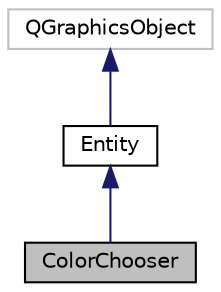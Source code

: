 digraph "ColorChooser"
{
  edge [fontname="Helvetica",fontsize="10",labelfontname="Helvetica",labelfontsize="10"];
  node [fontname="Helvetica",fontsize="10",shape=record];
  Node0 [label="ColorChooser",height=0.2,width=0.4,color="black", fillcolor="grey75", style="filled", fontcolor="black"];
  Node1 -> Node0 [dir="back",color="midnightblue",fontsize="10",style="solid"];
  Node1 [label="Entity",height=0.2,width=0.4,color="black", fillcolor="white", style="filled",URL="$class_entity.html",tooltip="Provides a drawing base for all objects. "];
  Node2 -> Node1 [dir="back",color="midnightblue",fontsize="10",style="solid"];
  Node2 [label="QGraphicsObject",height=0.2,width=0.4,color="grey75", fillcolor="white", style="filled"];
}

